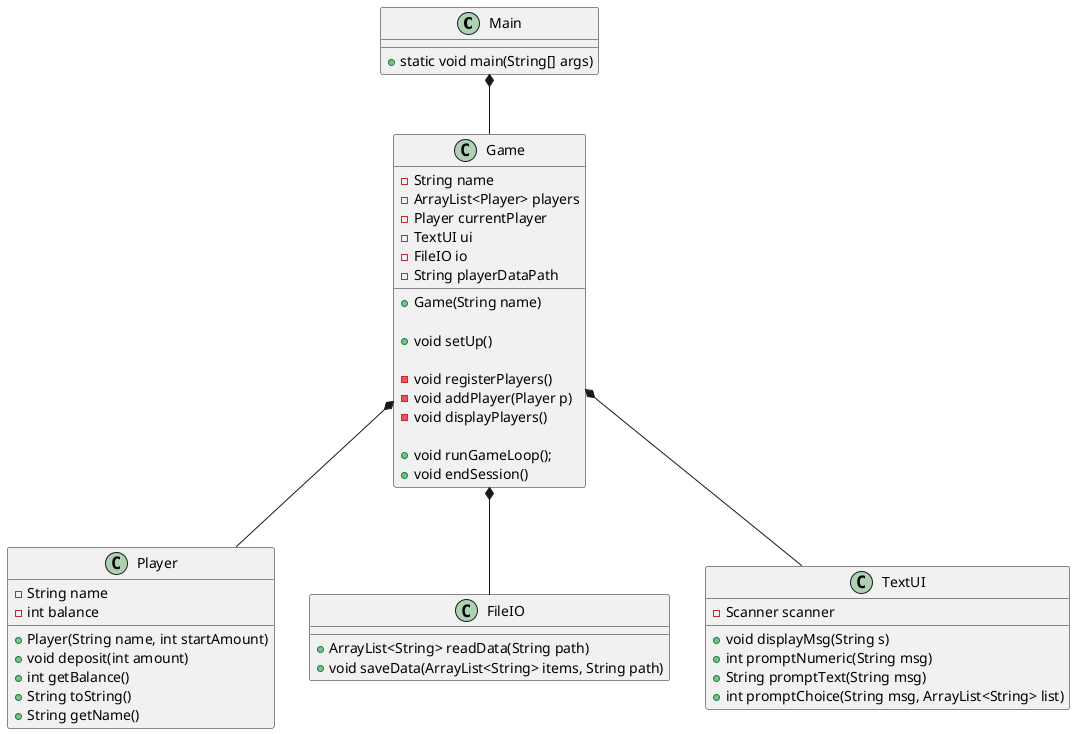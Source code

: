 @startuml
class Main{
+ static void main(String[] args)
}

class Game{
 - String name
 - ArrayList<Player> players
 - Player currentPlayer
 - TextUI ui
 - FileIO io
 - String playerDataPath
 + Game(String name)

 ' new: the creation of player objects (based on either data or userinput), will happen from the Game class instead of main)
 + void setUp()

  - void registerPlayers()
  - void addPlayer(Player p)
  - void displayPlayers()

 'new: we need a loop to manage each players' turn during the life cycle of the game
 + void runGameLoop();
 + void endSession()

}

class Player{
- String name
- int balance
+ Player(String name, int startAmount)
+ void deposit(int amount)
+ int getBalance()
+ String toString()
+ String getName()

}
class FileIO{
+ ArrayList<String> readData(String path)
+ void saveData(ArrayList<String> items, String path)
}

class TextUI{
- Scanner scanner
+ void displayMsg(String s)
+ int promptNumeric(String msg)
+ String promptText(String msg)
+ int promptChoice(String msg, ArrayList<String> list)


}

Game *-- TextUI
Main *-- Game
Game *-- Player
Game *-- FileIO

@enduml